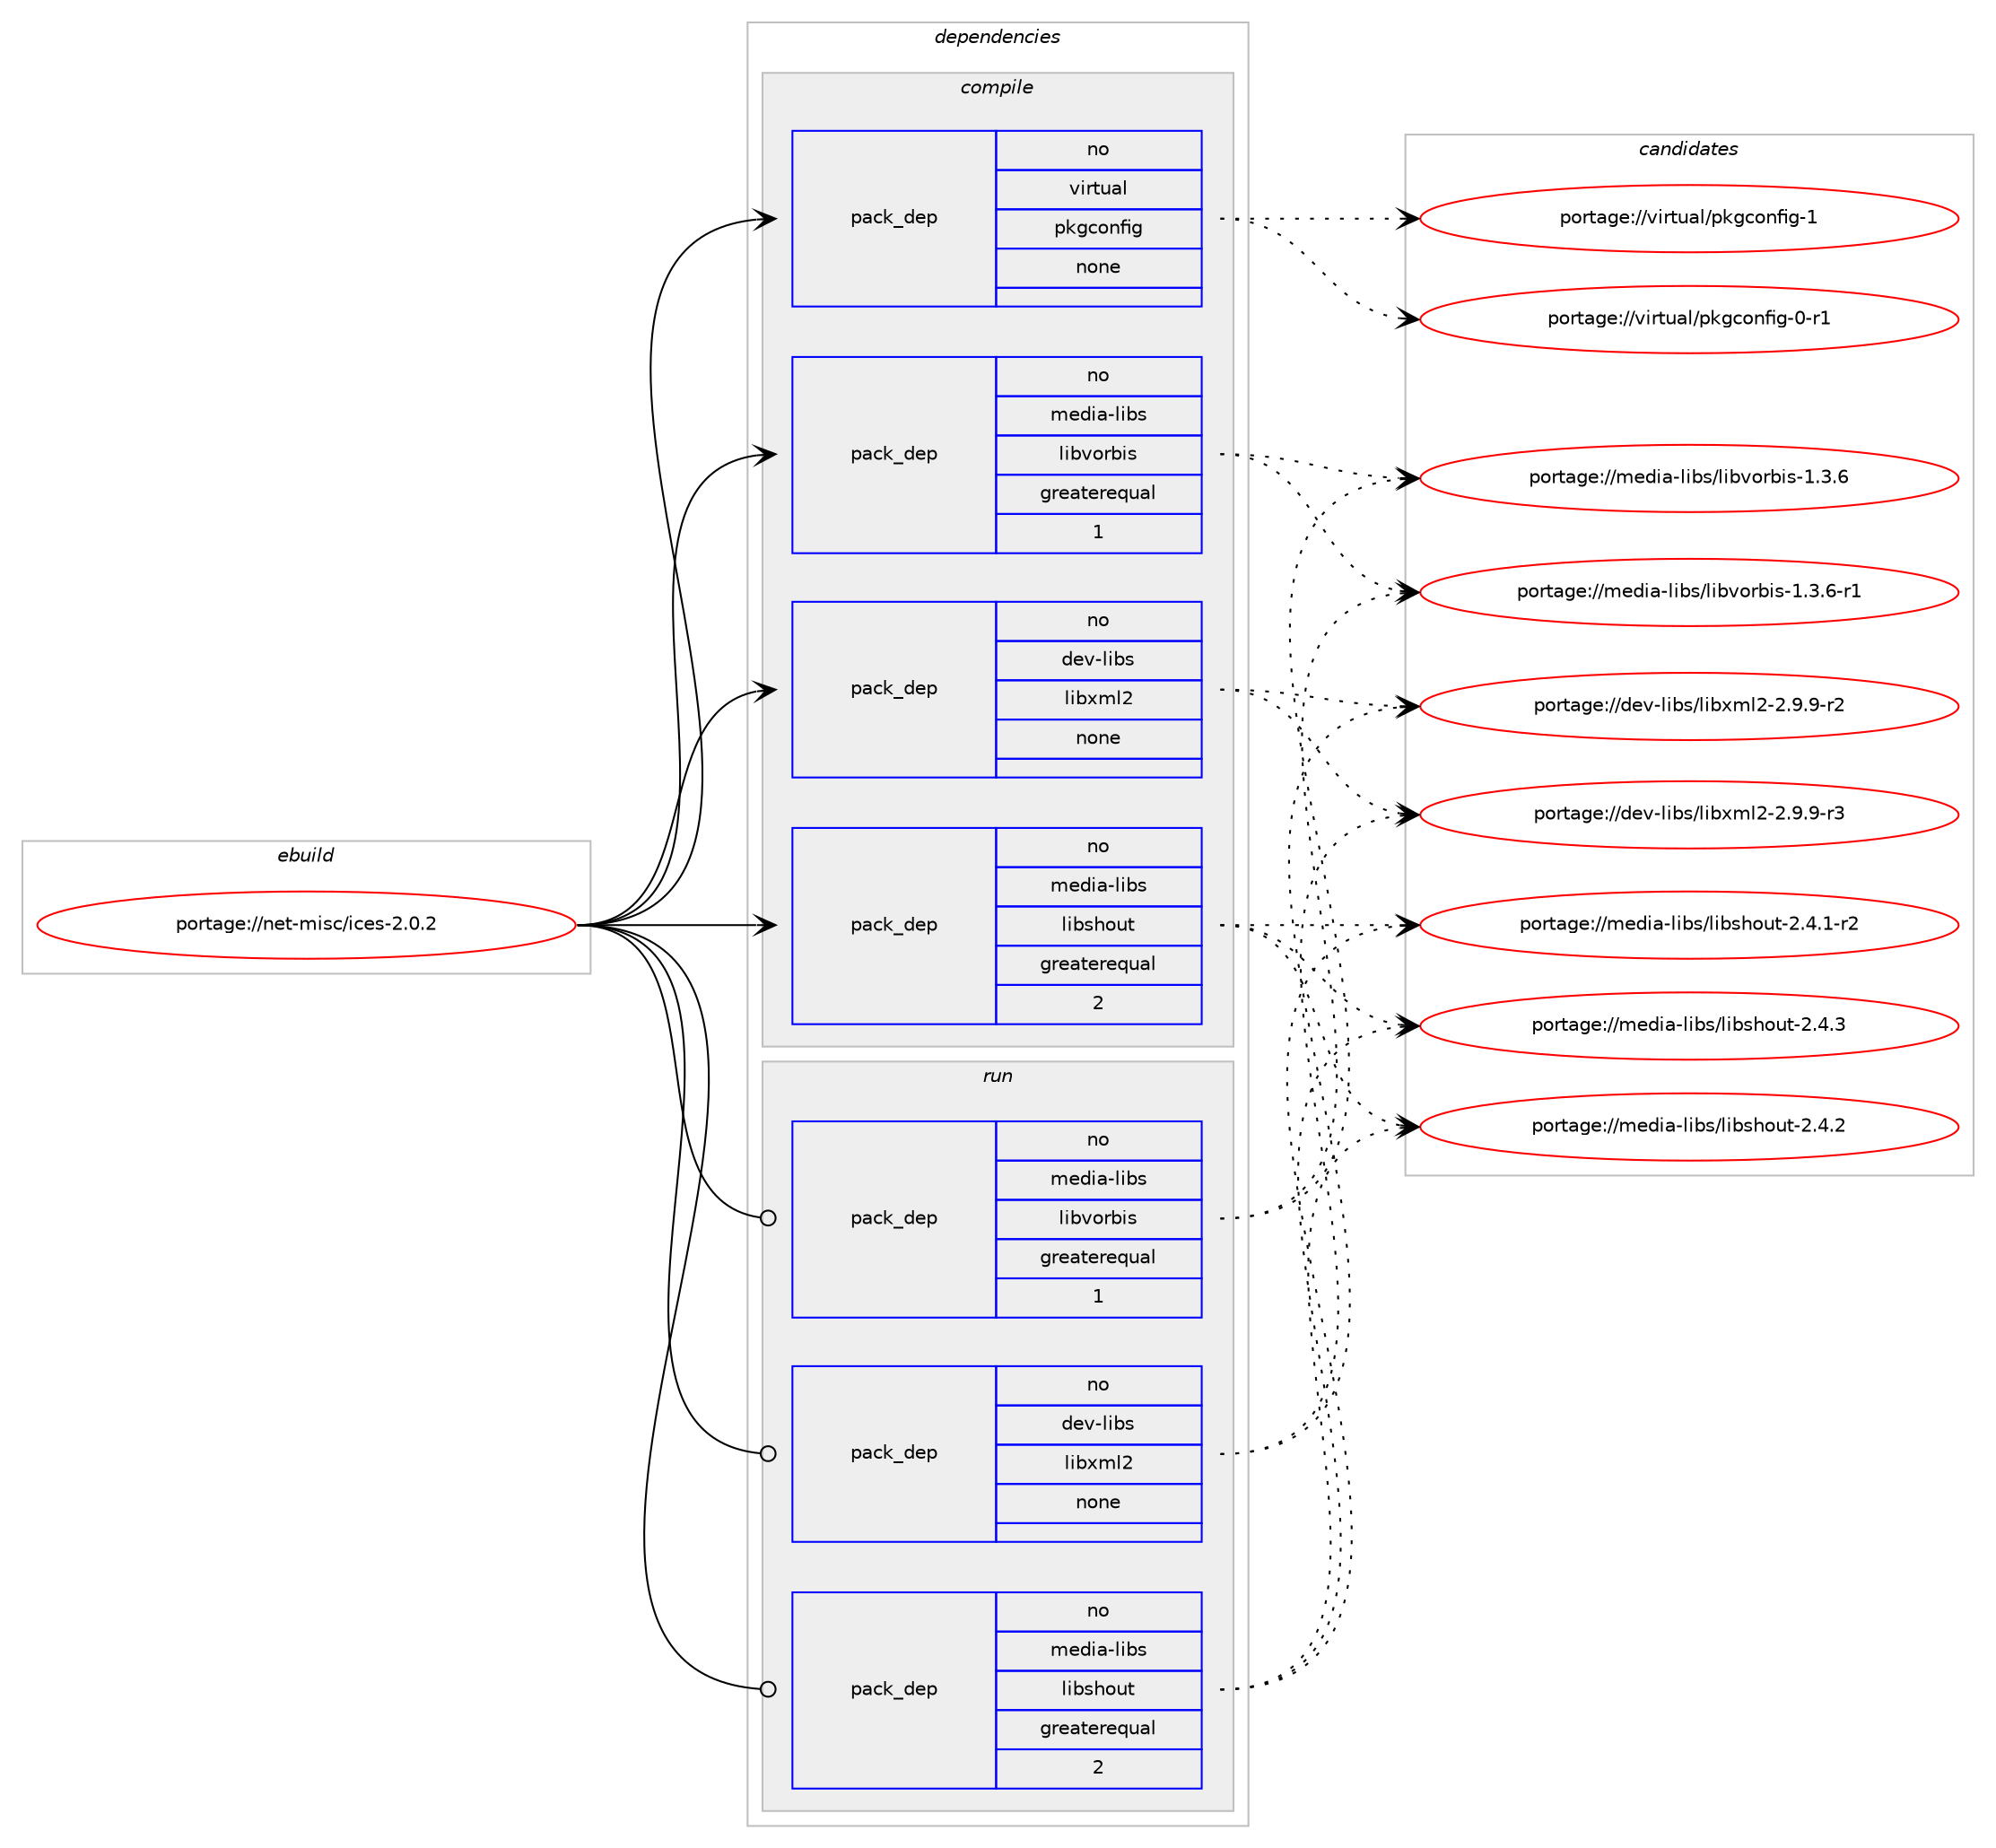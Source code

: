 digraph prolog {

# *************
# Graph options
# *************

newrank=true;
concentrate=true;
compound=true;
graph [rankdir=LR,fontname=Helvetica,fontsize=10,ranksep=1.5];#, ranksep=2.5, nodesep=0.2];
edge  [arrowhead=vee];
node  [fontname=Helvetica,fontsize=10];

# **********
# The ebuild
# **********

subgraph cluster_leftcol {
color=gray;
rank=same;
label=<<i>ebuild</i>>;
id [label="portage://net-misc/ices-2.0.2", color=red, width=4, href="../net-misc/ices-2.0.2.svg"];
}

# ****************
# The dependencies
# ****************

subgraph cluster_midcol {
color=gray;
label=<<i>dependencies</i>>;
subgraph cluster_compile {
fillcolor="#eeeeee";
style=filled;
label=<<i>compile</i>>;
subgraph pack66111 {
dependency86080 [label=<<TABLE BORDER="0" CELLBORDER="1" CELLSPACING="0" CELLPADDING="4" WIDTH="220"><TR><TD ROWSPAN="6" CELLPADDING="30">pack_dep</TD></TR><TR><TD WIDTH="110">no</TD></TR><TR><TD>dev-libs</TD></TR><TR><TD>libxml2</TD></TR><TR><TD>none</TD></TR><TR><TD></TD></TR></TABLE>>, shape=none, color=blue];
}
id:e -> dependency86080:w [weight=20,style="solid",arrowhead="vee"];
subgraph pack66112 {
dependency86081 [label=<<TABLE BORDER="0" CELLBORDER="1" CELLSPACING="0" CELLPADDING="4" WIDTH="220"><TR><TD ROWSPAN="6" CELLPADDING="30">pack_dep</TD></TR><TR><TD WIDTH="110">no</TD></TR><TR><TD>media-libs</TD></TR><TR><TD>libshout</TD></TR><TR><TD>greaterequal</TD></TR><TR><TD>2</TD></TR></TABLE>>, shape=none, color=blue];
}
id:e -> dependency86081:w [weight=20,style="solid",arrowhead="vee"];
subgraph pack66113 {
dependency86082 [label=<<TABLE BORDER="0" CELLBORDER="1" CELLSPACING="0" CELLPADDING="4" WIDTH="220"><TR><TD ROWSPAN="6" CELLPADDING="30">pack_dep</TD></TR><TR><TD WIDTH="110">no</TD></TR><TR><TD>media-libs</TD></TR><TR><TD>libvorbis</TD></TR><TR><TD>greaterequal</TD></TR><TR><TD>1</TD></TR></TABLE>>, shape=none, color=blue];
}
id:e -> dependency86082:w [weight=20,style="solid",arrowhead="vee"];
subgraph pack66114 {
dependency86083 [label=<<TABLE BORDER="0" CELLBORDER="1" CELLSPACING="0" CELLPADDING="4" WIDTH="220"><TR><TD ROWSPAN="6" CELLPADDING="30">pack_dep</TD></TR><TR><TD WIDTH="110">no</TD></TR><TR><TD>virtual</TD></TR><TR><TD>pkgconfig</TD></TR><TR><TD>none</TD></TR><TR><TD></TD></TR></TABLE>>, shape=none, color=blue];
}
id:e -> dependency86083:w [weight=20,style="solid",arrowhead="vee"];
}
subgraph cluster_compileandrun {
fillcolor="#eeeeee";
style=filled;
label=<<i>compile and run</i>>;
}
subgraph cluster_run {
fillcolor="#eeeeee";
style=filled;
label=<<i>run</i>>;
subgraph pack66115 {
dependency86084 [label=<<TABLE BORDER="0" CELLBORDER="1" CELLSPACING="0" CELLPADDING="4" WIDTH="220"><TR><TD ROWSPAN="6" CELLPADDING="30">pack_dep</TD></TR><TR><TD WIDTH="110">no</TD></TR><TR><TD>dev-libs</TD></TR><TR><TD>libxml2</TD></TR><TR><TD>none</TD></TR><TR><TD></TD></TR></TABLE>>, shape=none, color=blue];
}
id:e -> dependency86084:w [weight=20,style="solid",arrowhead="odot"];
subgraph pack66116 {
dependency86085 [label=<<TABLE BORDER="0" CELLBORDER="1" CELLSPACING="0" CELLPADDING="4" WIDTH="220"><TR><TD ROWSPAN="6" CELLPADDING="30">pack_dep</TD></TR><TR><TD WIDTH="110">no</TD></TR><TR><TD>media-libs</TD></TR><TR><TD>libshout</TD></TR><TR><TD>greaterequal</TD></TR><TR><TD>2</TD></TR></TABLE>>, shape=none, color=blue];
}
id:e -> dependency86085:w [weight=20,style="solid",arrowhead="odot"];
subgraph pack66117 {
dependency86086 [label=<<TABLE BORDER="0" CELLBORDER="1" CELLSPACING="0" CELLPADDING="4" WIDTH="220"><TR><TD ROWSPAN="6" CELLPADDING="30">pack_dep</TD></TR><TR><TD WIDTH="110">no</TD></TR><TR><TD>media-libs</TD></TR><TR><TD>libvorbis</TD></TR><TR><TD>greaterequal</TD></TR><TR><TD>1</TD></TR></TABLE>>, shape=none, color=blue];
}
id:e -> dependency86086:w [weight=20,style="solid",arrowhead="odot"];
}
}

# **************
# The candidates
# **************

subgraph cluster_choices {
rank=same;
color=gray;
label=<<i>candidates</i>>;

subgraph choice66111 {
color=black;
nodesep=1;
choice10010111845108105981154710810598120109108504550465746574511451 [label="portage://dev-libs/libxml2-2.9.9-r3", color=red, width=4,href="../dev-libs/libxml2-2.9.9-r3.svg"];
choice10010111845108105981154710810598120109108504550465746574511450 [label="portage://dev-libs/libxml2-2.9.9-r2", color=red, width=4,href="../dev-libs/libxml2-2.9.9-r2.svg"];
dependency86080:e -> choice10010111845108105981154710810598120109108504550465746574511451:w [style=dotted,weight="100"];
dependency86080:e -> choice10010111845108105981154710810598120109108504550465746574511450:w [style=dotted,weight="100"];
}
subgraph choice66112 {
color=black;
nodesep=1;
choice1091011001059745108105981154710810598115104111117116455046524651 [label="portage://media-libs/libshout-2.4.3", color=red, width=4,href="../media-libs/libshout-2.4.3.svg"];
choice1091011001059745108105981154710810598115104111117116455046524650 [label="portage://media-libs/libshout-2.4.2", color=red, width=4,href="../media-libs/libshout-2.4.2.svg"];
choice10910110010597451081059811547108105981151041111171164550465246494511450 [label="portage://media-libs/libshout-2.4.1-r2", color=red, width=4,href="../media-libs/libshout-2.4.1-r2.svg"];
dependency86081:e -> choice1091011001059745108105981154710810598115104111117116455046524651:w [style=dotted,weight="100"];
dependency86081:e -> choice1091011001059745108105981154710810598115104111117116455046524650:w [style=dotted,weight="100"];
dependency86081:e -> choice10910110010597451081059811547108105981151041111171164550465246494511450:w [style=dotted,weight="100"];
}
subgraph choice66113 {
color=black;
nodesep=1;
choice1091011001059745108105981154710810598118111114981051154549465146544511449 [label="portage://media-libs/libvorbis-1.3.6-r1", color=red, width=4,href="../media-libs/libvorbis-1.3.6-r1.svg"];
choice109101100105974510810598115471081059811811111498105115454946514654 [label="portage://media-libs/libvorbis-1.3.6", color=red, width=4,href="../media-libs/libvorbis-1.3.6.svg"];
dependency86082:e -> choice1091011001059745108105981154710810598118111114981051154549465146544511449:w [style=dotted,weight="100"];
dependency86082:e -> choice109101100105974510810598115471081059811811111498105115454946514654:w [style=dotted,weight="100"];
}
subgraph choice66114 {
color=black;
nodesep=1;
choice1181051141161179710847112107103991111101021051034549 [label="portage://virtual/pkgconfig-1", color=red, width=4,href="../virtual/pkgconfig-1.svg"];
choice11810511411611797108471121071039911111010210510345484511449 [label="portage://virtual/pkgconfig-0-r1", color=red, width=4,href="../virtual/pkgconfig-0-r1.svg"];
dependency86083:e -> choice1181051141161179710847112107103991111101021051034549:w [style=dotted,weight="100"];
dependency86083:e -> choice11810511411611797108471121071039911111010210510345484511449:w [style=dotted,weight="100"];
}
subgraph choice66115 {
color=black;
nodesep=1;
choice10010111845108105981154710810598120109108504550465746574511451 [label="portage://dev-libs/libxml2-2.9.9-r3", color=red, width=4,href="../dev-libs/libxml2-2.9.9-r3.svg"];
choice10010111845108105981154710810598120109108504550465746574511450 [label="portage://dev-libs/libxml2-2.9.9-r2", color=red, width=4,href="../dev-libs/libxml2-2.9.9-r2.svg"];
dependency86084:e -> choice10010111845108105981154710810598120109108504550465746574511451:w [style=dotted,weight="100"];
dependency86084:e -> choice10010111845108105981154710810598120109108504550465746574511450:w [style=dotted,weight="100"];
}
subgraph choice66116 {
color=black;
nodesep=1;
choice1091011001059745108105981154710810598115104111117116455046524651 [label="portage://media-libs/libshout-2.4.3", color=red, width=4,href="../media-libs/libshout-2.4.3.svg"];
choice1091011001059745108105981154710810598115104111117116455046524650 [label="portage://media-libs/libshout-2.4.2", color=red, width=4,href="../media-libs/libshout-2.4.2.svg"];
choice10910110010597451081059811547108105981151041111171164550465246494511450 [label="portage://media-libs/libshout-2.4.1-r2", color=red, width=4,href="../media-libs/libshout-2.4.1-r2.svg"];
dependency86085:e -> choice1091011001059745108105981154710810598115104111117116455046524651:w [style=dotted,weight="100"];
dependency86085:e -> choice1091011001059745108105981154710810598115104111117116455046524650:w [style=dotted,weight="100"];
dependency86085:e -> choice10910110010597451081059811547108105981151041111171164550465246494511450:w [style=dotted,weight="100"];
}
subgraph choice66117 {
color=black;
nodesep=1;
choice1091011001059745108105981154710810598118111114981051154549465146544511449 [label="portage://media-libs/libvorbis-1.3.6-r1", color=red, width=4,href="../media-libs/libvorbis-1.3.6-r1.svg"];
choice109101100105974510810598115471081059811811111498105115454946514654 [label="portage://media-libs/libvorbis-1.3.6", color=red, width=4,href="../media-libs/libvorbis-1.3.6.svg"];
dependency86086:e -> choice1091011001059745108105981154710810598118111114981051154549465146544511449:w [style=dotted,weight="100"];
dependency86086:e -> choice109101100105974510810598115471081059811811111498105115454946514654:w [style=dotted,weight="100"];
}
}

}
